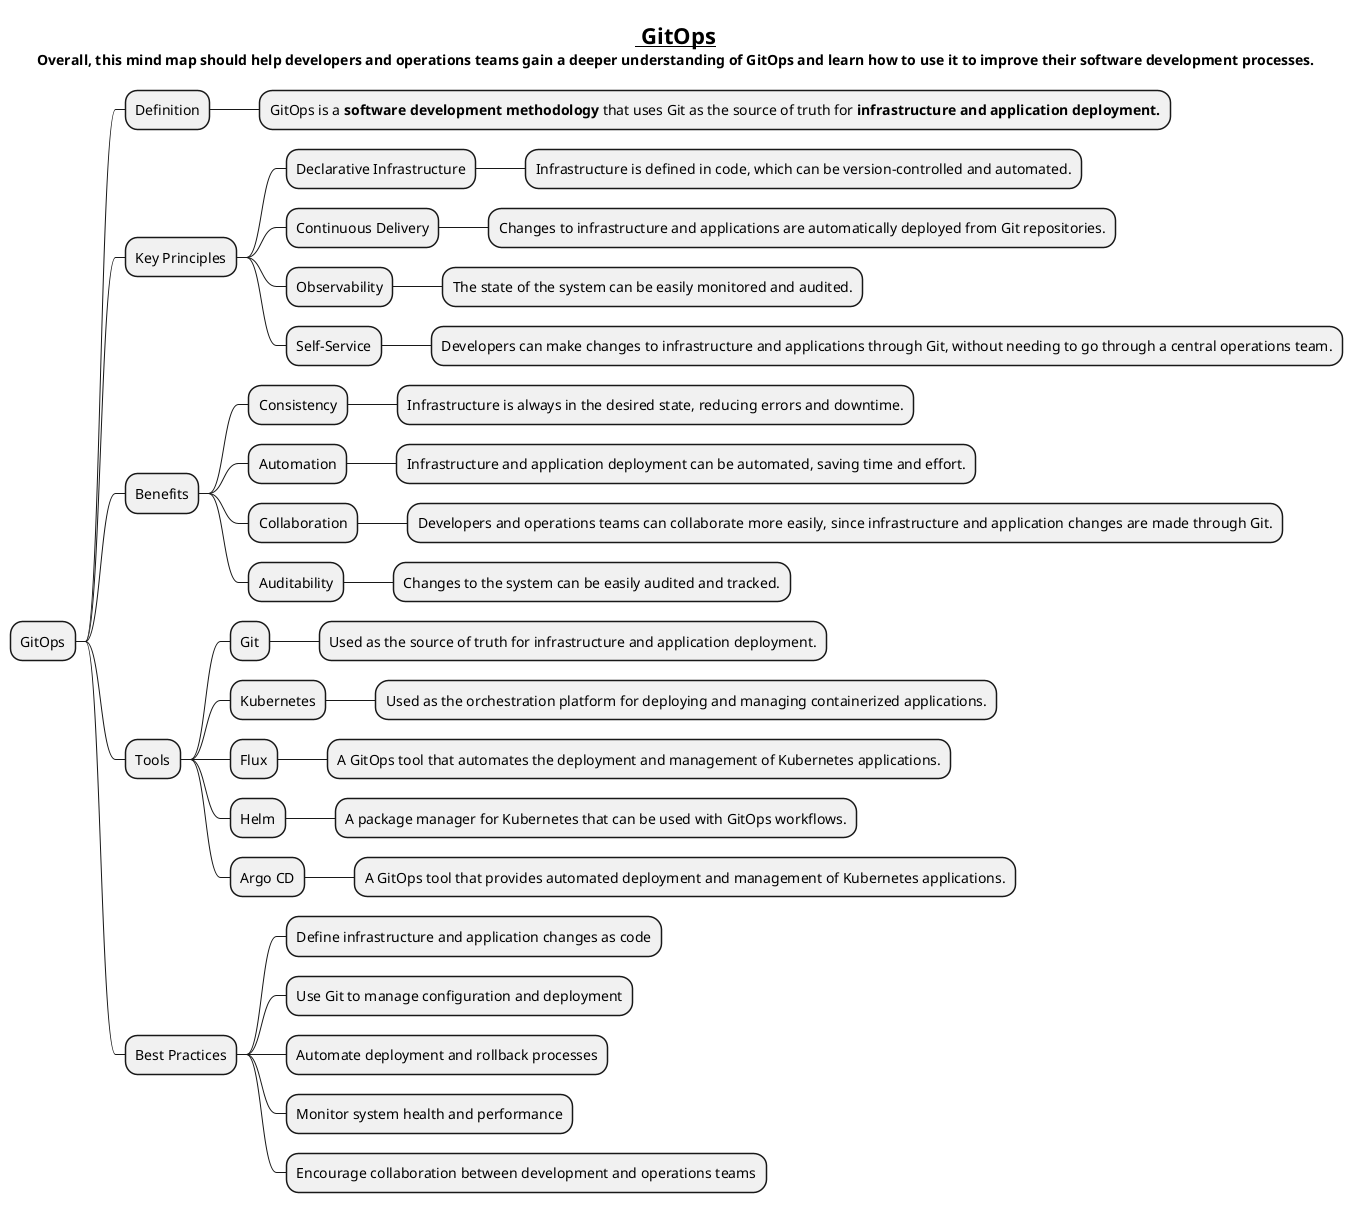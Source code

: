 @startmindmap
title =__ GitOps__\nOverall, this mind map should help developers and operations teams gain a deeper understanding of GitOps and learn how to use it to improve their software development processes.

* GitOps
** Definition
*** GitOps is a **software development methodology** that uses Git as the source of truth for **infrastructure and application deployment.**
** Key Principles
*** Declarative Infrastructure
**** Infrastructure is defined in code, which can be version-controlled and automated.
*** Continuous Delivery
**** Changes to infrastructure and applications are automatically deployed from Git repositories.
*** Observability
**** The state of the system can be easily monitored and audited.
*** Self-Service
**** Developers can make changes to infrastructure and applications through Git, without needing to go through a central operations team.
** Benefits
*** Consistency
**** Infrastructure is always in the desired state, reducing errors and downtime.
*** Automation
**** Infrastructure and application deployment can be automated, saving time and effort.
*** Collaboration
**** Developers and operations teams can collaborate more easily, since infrastructure and application changes are made through Git.
*** Auditability
**** Changes to the system can be easily audited and tracked.
** Tools
*** Git
**** Used as the source of truth for infrastructure and application deployment.
*** Kubernetes
**** Used as the orchestration platform for deploying and managing containerized applications.
*** Flux
**** A GitOps tool that automates the deployment and management of Kubernetes applications.
*** Helm
**** A package manager for Kubernetes that can be used with GitOps workflows.
*** Argo CD
**** A GitOps tool that provides automated deployment and management of Kubernetes applications.
** Best Practices
*** Define infrastructure and application changes as code
*** Use Git to manage configuration and deployment
*** Automate deployment and rollback processes
*** Monitor system health and performance
*** Encourage collaboration between development and operations teams
@endmindmap
